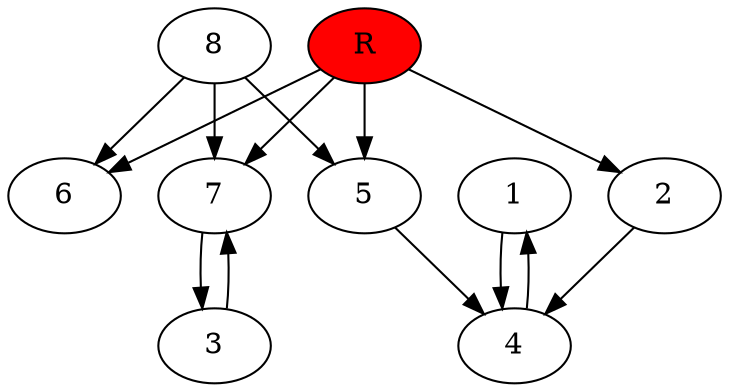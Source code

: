 digraph prb7095 {
	1
	2
	3
	4
	5
	6
	7
	8
	R [fillcolor="#ff0000" style=filled]
	1 -> 4
	2 -> 4
	3 -> 7
	4 -> 1
	5 -> 4
	7 -> 3
	8 -> 5
	8 -> 6
	8 -> 7
	R -> 2
	R -> 5
	R -> 6
	R -> 7
}
